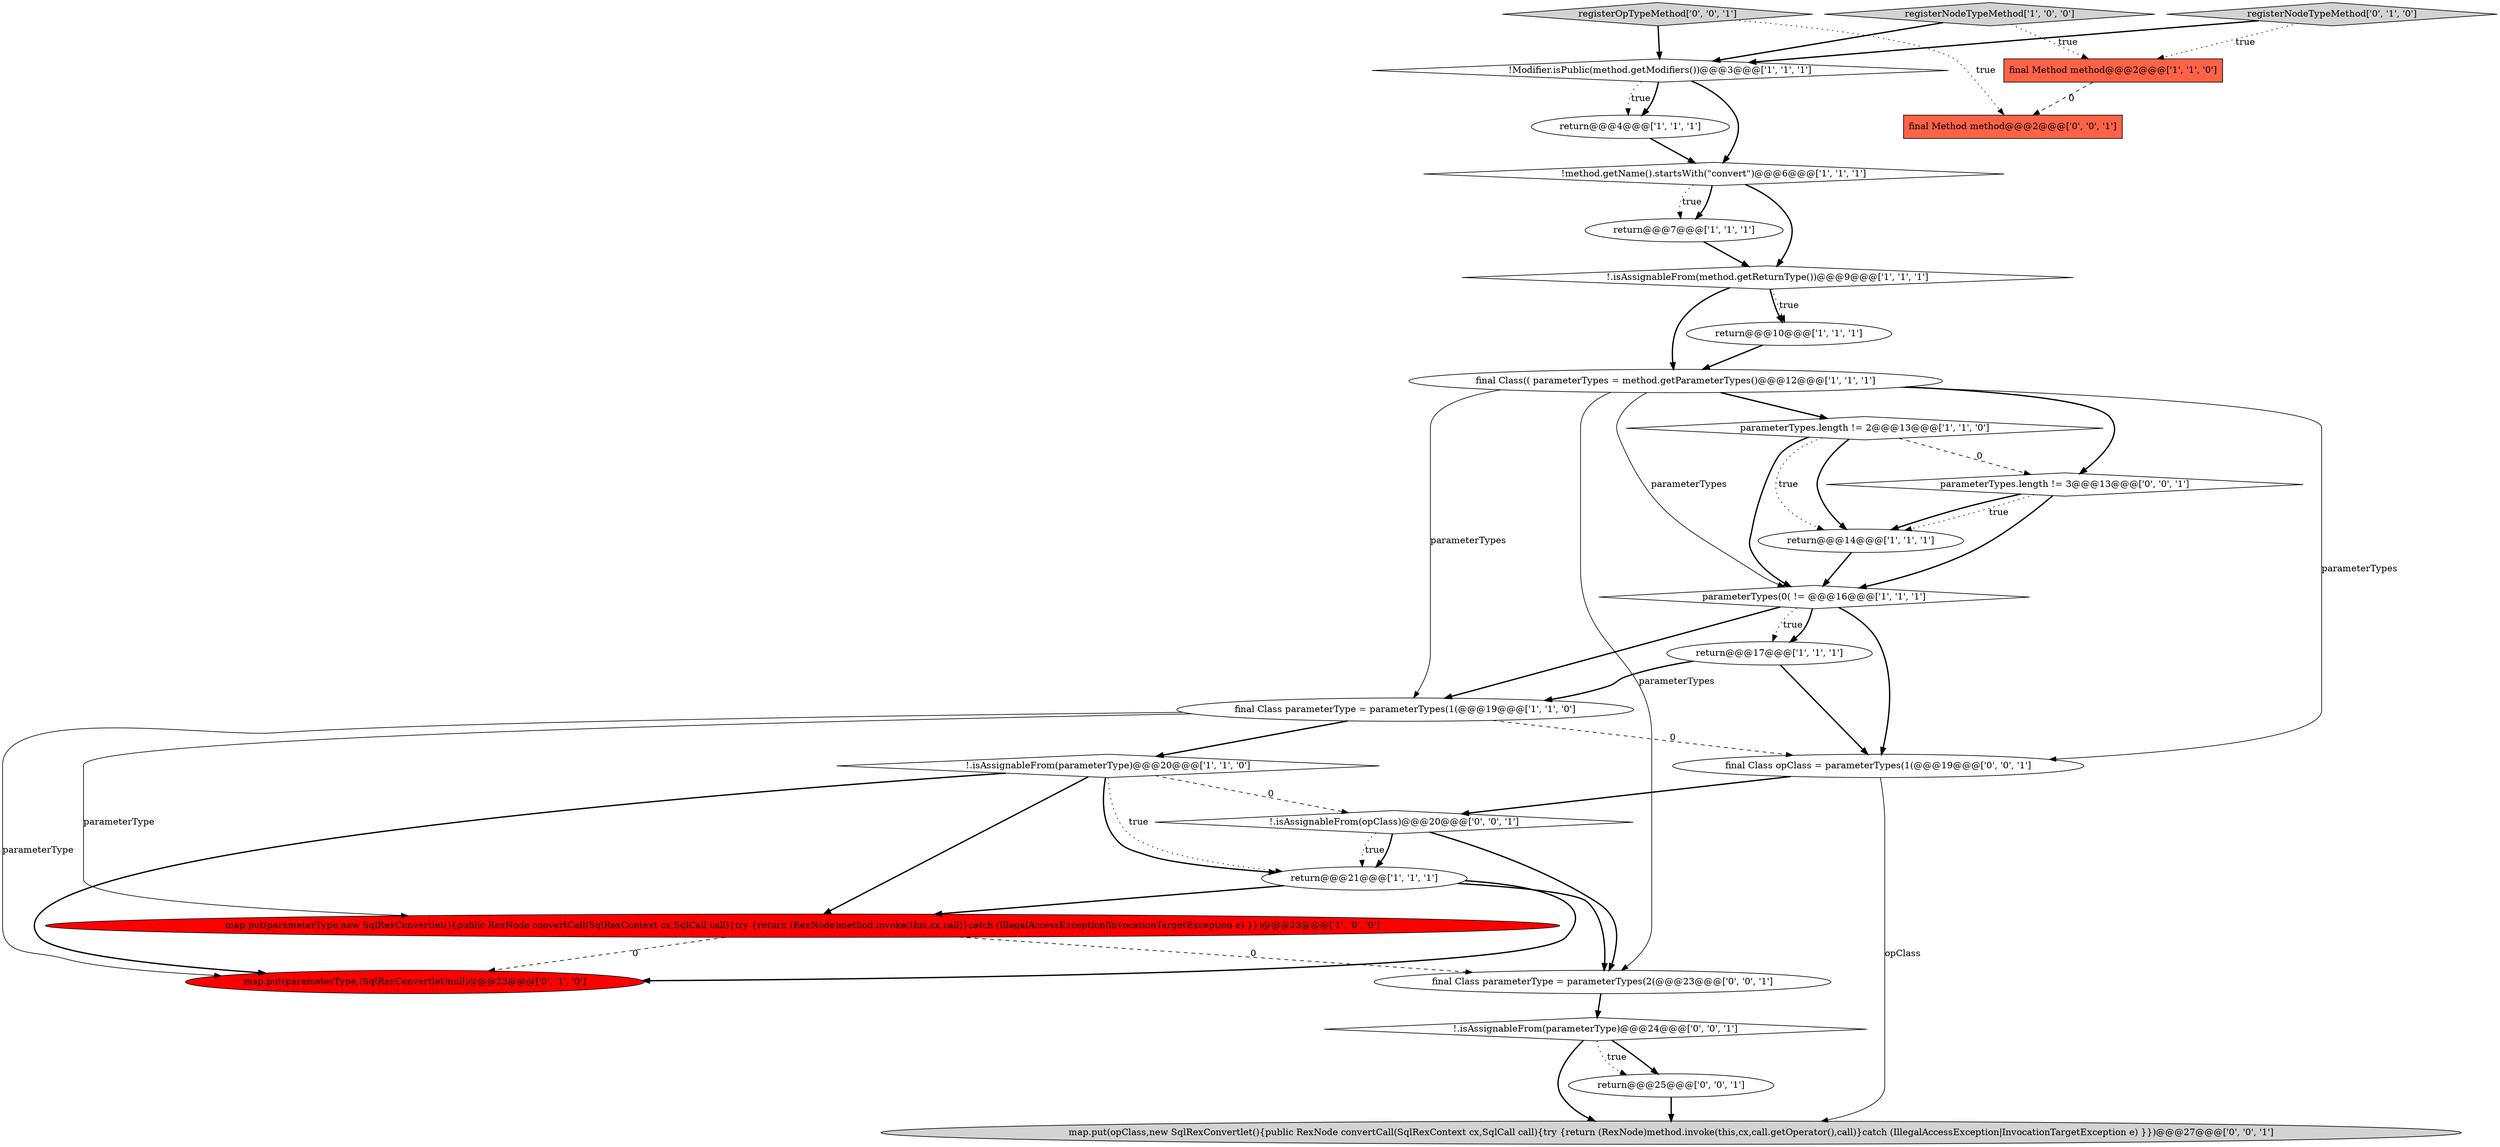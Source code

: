 digraph {
5 [style = filled, label = "!.isAssignableFrom(parameterType)@@@20@@@['1', '1', '0']", fillcolor = white, shape = diamond image = "AAA0AAABBB1BBB"];
7 [style = filled, label = "final Method method@@@2@@@['1', '1', '0']", fillcolor = tomato, shape = box image = "AAA0AAABBB1BBB"];
9 [style = filled, label = "return@@@4@@@['1', '1', '1']", fillcolor = white, shape = ellipse image = "AAA0AAABBB1BBB"];
4 [style = filled, label = "registerNodeTypeMethod['1', '0', '0']", fillcolor = lightgray, shape = diamond image = "AAA0AAABBB1BBB"];
14 [style = filled, label = "!method.getName().startsWith(\"convert\")@@@6@@@['1', '1', '1']", fillcolor = white, shape = diamond image = "AAA0AAABBB1BBB"];
22 [style = filled, label = "parameterTypes.length != 3@@@13@@@['0', '0', '1']", fillcolor = white, shape = diamond image = "AAA0AAABBB3BBB"];
6 [style = filled, label = "parameterTypes.length != 2@@@13@@@['1', '1', '0']", fillcolor = white, shape = diamond image = "AAA0AAABBB1BBB"];
10 [style = filled, label = "!Modifier.isPublic(method.getModifiers())@@@3@@@['1', '1', '1']", fillcolor = white, shape = diamond image = "AAA0AAABBB1BBB"];
21 [style = filled, label = "final Method method@@@2@@@['0', '0', '1']", fillcolor = tomato, shape = box image = "AAA0AAABBB3BBB"];
26 [style = filled, label = "!.isAssignableFrom(parameterType)@@@24@@@['0', '0', '1']", fillcolor = white, shape = diamond image = "AAA0AAABBB3BBB"];
3 [style = filled, label = "return@@@7@@@['1', '1', '1']", fillcolor = white, shape = ellipse image = "AAA0AAABBB1BBB"];
15 [style = filled, label = "!.isAssignableFrom(method.getReturnType())@@@9@@@['1', '1', '1']", fillcolor = white, shape = diamond image = "AAA0AAABBB1BBB"];
24 [style = filled, label = "return@@@25@@@['0', '0', '1']", fillcolor = white, shape = ellipse image = "AAA0AAABBB3BBB"];
0 [style = filled, label = "final Class parameterType = parameterTypes(1(@@@19@@@['1', '1', '0']", fillcolor = white, shape = ellipse image = "AAA0AAABBB1BBB"];
25 [style = filled, label = "final Class parameterType = parameterTypes(2(@@@23@@@['0', '0', '1']", fillcolor = white, shape = ellipse image = "AAA0AAABBB3BBB"];
27 [style = filled, label = "!.isAssignableFrom(opClass)@@@20@@@['0', '0', '1']", fillcolor = white, shape = diamond image = "AAA0AAABBB3BBB"];
20 [style = filled, label = "map.put(opClass,new SqlRexConvertlet(){public RexNode convertCall(SqlRexContext cx,SqlCall call){try {return (RexNode)method.invoke(this,cx,call.getOperator(),call)}catch (IllegalAccessException|InvocationTargetException e) }})@@@27@@@['0', '0', '1']", fillcolor = lightgray, shape = ellipse image = "AAA0AAABBB3BBB"];
13 [style = filled, label = "parameterTypes(0( != @@@16@@@['1', '1', '1']", fillcolor = white, shape = diamond image = "AAA0AAABBB1BBB"];
17 [style = filled, label = "registerNodeTypeMethod['0', '1', '0']", fillcolor = lightgray, shape = diamond image = "AAA0AAABBB2BBB"];
19 [style = filled, label = "registerOpTypeMethod['0', '0', '1']", fillcolor = lightgray, shape = diamond image = "AAA0AAABBB3BBB"];
11 [style = filled, label = "map.put(parameterType,new SqlRexConvertlet(){public RexNode convertCall(SqlRexContext cx,SqlCall call){try {return (RexNode)method.invoke(this,cx,call)}catch (IllegalAccessException|InvocationTargetException e) }})@@@23@@@['1', '0', '0']", fillcolor = red, shape = ellipse image = "AAA1AAABBB1BBB"];
18 [style = filled, label = "map.put(parameterType,(SqlRexConvertlet)null)@@@23@@@['0', '1', '0']", fillcolor = red, shape = ellipse image = "AAA1AAABBB2BBB"];
16 [style = filled, label = "final Class(( parameterTypes = method.getParameterTypes()@@@12@@@['1', '1', '1']", fillcolor = white, shape = ellipse image = "AAA0AAABBB1BBB"];
23 [style = filled, label = "final Class opClass = parameterTypes(1(@@@19@@@['0', '0', '1']", fillcolor = white, shape = ellipse image = "AAA0AAABBB3BBB"];
2 [style = filled, label = "return@@@17@@@['1', '1', '1']", fillcolor = white, shape = ellipse image = "AAA0AAABBB1BBB"];
8 [style = filled, label = "return@@@14@@@['1', '1', '1']", fillcolor = white, shape = ellipse image = "AAA0AAABBB1BBB"];
1 [style = filled, label = "return@@@21@@@['1', '1', '1']", fillcolor = white, shape = ellipse image = "AAA0AAABBB1BBB"];
12 [style = filled, label = "return@@@10@@@['1', '1', '1']", fillcolor = white, shape = ellipse image = "AAA0AAABBB1BBB"];
14->3 [style = bold, label=""];
4->10 [style = bold, label=""];
17->10 [style = bold, label=""];
27->1 [style = dotted, label="true"];
27->1 [style = bold, label=""];
7->21 [style = dashed, label="0"];
23->20 [style = solid, label="opClass"];
16->25 [style = solid, label="parameterTypes"];
23->27 [style = bold, label=""];
10->14 [style = bold, label=""];
16->6 [style = bold, label=""];
0->23 [style = dashed, label="0"];
5->1 [style = dotted, label="true"];
16->13 [style = solid, label="parameterTypes"];
4->7 [style = dotted, label="true"];
19->10 [style = bold, label=""];
1->18 [style = bold, label=""];
16->0 [style = solid, label="parameterTypes"];
3->15 [style = bold, label=""];
19->21 [style = dotted, label="true"];
12->16 [style = bold, label=""];
5->18 [style = bold, label=""];
16->22 [style = bold, label=""];
10->9 [style = dotted, label="true"];
15->16 [style = bold, label=""];
26->24 [style = bold, label=""];
6->22 [style = dashed, label="0"];
1->11 [style = bold, label=""];
24->20 [style = bold, label=""];
22->8 [style = bold, label=""];
13->2 [style = dotted, label="true"];
2->23 [style = bold, label=""];
5->1 [style = bold, label=""];
5->27 [style = dashed, label="0"];
22->8 [style = dotted, label="true"];
2->0 [style = bold, label=""];
0->18 [style = solid, label="parameterType"];
6->8 [style = dotted, label="true"];
16->23 [style = solid, label="parameterTypes"];
11->18 [style = dashed, label="0"];
6->13 [style = bold, label=""];
26->24 [style = dotted, label="true"];
6->8 [style = bold, label=""];
25->26 [style = bold, label=""];
11->25 [style = dashed, label="0"];
9->14 [style = bold, label=""];
14->3 [style = dotted, label="true"];
13->23 [style = bold, label=""];
15->12 [style = dotted, label="true"];
17->7 [style = dotted, label="true"];
10->9 [style = bold, label=""];
14->15 [style = bold, label=""];
15->12 [style = bold, label=""];
5->11 [style = bold, label=""];
22->13 [style = bold, label=""];
1->25 [style = bold, label=""];
27->25 [style = bold, label=""];
0->11 [style = solid, label="parameterType"];
0->5 [style = bold, label=""];
26->20 [style = bold, label=""];
8->13 [style = bold, label=""];
13->0 [style = bold, label=""];
13->2 [style = bold, label=""];
}
